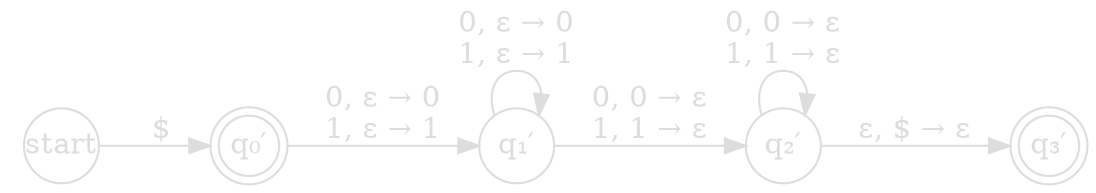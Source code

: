 digraph {
    bgcolor="transparent";
    rankdir=LR;
    node [shape=circle, fixedsize=shape, width=0.5, color="#dddddd", fontcolor="#dddddd"];
    edge [color="#dddddd", fontcolor="#dddddd"];
    q₀ [shape=doublecircle, width=0.4, label="q₀′"];
    q₃ [shape=doublecircle, width=0.4, label="q₃′"];
    q₁ [label="q₁′"];
    q₂ [label="q₂′"];
    start -> q₀ [label="$"];
    q₀ -> q₁ [label="0, ε → 0\n1, ε → 1"];
    q₁ -> q₂ [label="0, 0 → ε\n1, 1 → ε"];
    q₂ -> q₃ [label="ε, $ → ε"];
    q₁ -> q₁ [label="0, ε → 0\n1, ε → 1"];
    q₂ -> q₂ [label="0, 0 → ε\n1, 1 → ε"];
}